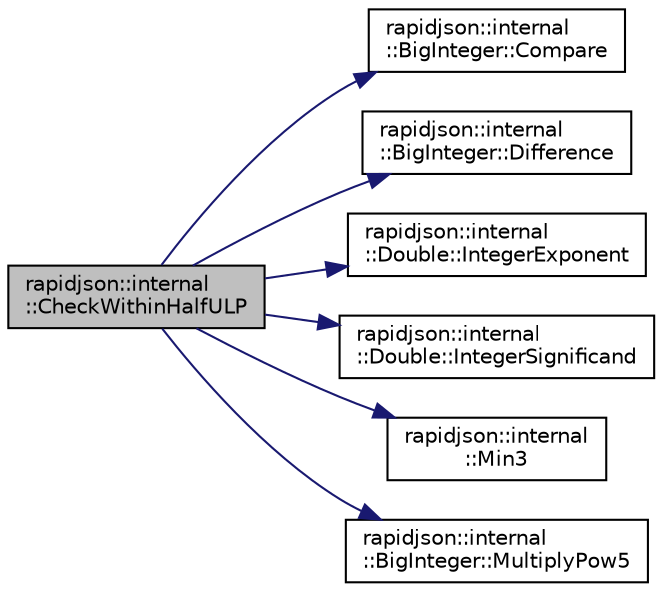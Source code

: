 digraph "rapidjson::internal::CheckWithinHalfULP"
{
 // INTERACTIVE_SVG=YES
 // LATEX_PDF_SIZE
  edge [fontname="Helvetica",fontsize="10",labelfontname="Helvetica",labelfontsize="10"];
  node [fontname="Helvetica",fontsize="10",shape=record];
  rankdir="LR";
  Node0 [label="rapidjson::internal\l::CheckWithinHalfULP",height=0.2,width=0.4,color="black", fillcolor="grey75", style="filled", fontcolor="black",tooltip=" "];
  Node0 -> Node1 [color="midnightblue",fontsize="10",style="solid",fontname="Helvetica"];
  Node1 [label="rapidjson::internal\l::BigInteger::Compare",height=0.2,width=0.4,color="black", fillcolor="white", style="filled",URL="$classrapidjson_1_1internal_1_1_big_integer.html#a4fe28d5e962cd9ad471536508ce47fdb",tooltip=" "];
  Node0 -> Node2 [color="midnightblue",fontsize="10",style="solid",fontname="Helvetica"];
  Node2 [label="rapidjson::internal\l::BigInteger::Difference",height=0.2,width=0.4,color="black", fillcolor="white", style="filled",URL="$classrapidjson_1_1internal_1_1_big_integer.html#a23baf787c5ab4a2992bed7f7e260ed9e",tooltip=" "];
  Node0 -> Node3 [color="midnightblue",fontsize="10",style="solid",fontname="Helvetica"];
  Node3 [label="rapidjson::internal\l::Double::IntegerExponent",height=0.2,width=0.4,color="black", fillcolor="white", style="filled",URL="$classrapidjson_1_1internal_1_1_double.html#a5d75c8b17eb36703ea78d940b85c5364",tooltip=" "];
  Node0 -> Node4 [color="midnightblue",fontsize="10",style="solid",fontname="Helvetica"];
  Node4 [label="rapidjson::internal\l::Double::IntegerSignificand",height=0.2,width=0.4,color="black", fillcolor="white", style="filled",URL="$classrapidjson_1_1internal_1_1_double.html#a91859964023326d3678b9b14b8dd2a16",tooltip=" "];
  Node0 -> Node5 [color="midnightblue",fontsize="10",style="solid",fontname="Helvetica"];
  Node5 [label="rapidjson::internal\l::Min3",height=0.2,width=0.4,color="black", fillcolor="white", style="filled",URL="$namespacerapidjson_1_1internal.html#a7d72423e8173159a0d90cac2f2ef6b8a",tooltip=" "];
  Node0 -> Node6 [color="midnightblue",fontsize="10",style="solid",fontname="Helvetica"];
  Node6 [label="rapidjson::internal\l::BigInteger::MultiplyPow5",height=0.2,width=0.4,color="black", fillcolor="white", style="filled",URL="$classrapidjson_1_1internal_1_1_big_integer.html#a60c5fbdcd9992177d25bda441e5d49bb",tooltip=" "];
}
